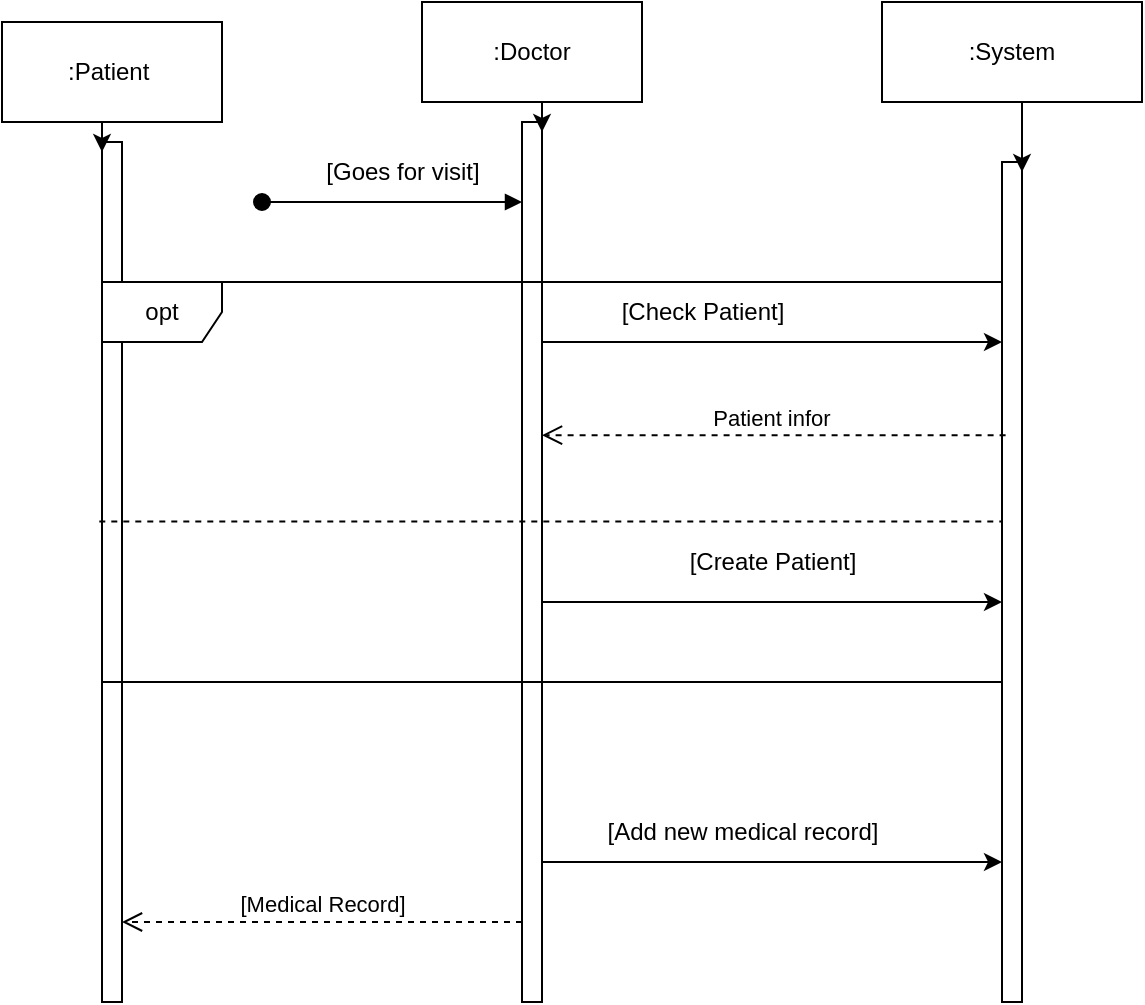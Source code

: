 <mxfile version="24.2.5" type="device">
  <diagram name="Page-1" id="2YBvvXClWsGukQMizWep">
    <mxGraphModel dx="-324" dy="614" grid="1" gridSize="10" guides="1" tooltips="1" connect="1" arrows="1" fold="1" page="1" pageScale="1" pageWidth="850" pageHeight="1100" math="0" shadow="0">
      <root>
        <mxCell id="0" />
        <mxCell id="1" parent="0" />
        <mxCell id="jrzBnbHg1QZSNOtPmrHK-5" value=":Patient&amp;nbsp;" style="html=1;whiteSpace=wrap;" parent="1" vertex="1">
          <mxGeometry x="920" y="50" width="110" height="50" as="geometry" />
        </mxCell>
        <mxCell id="jrzBnbHg1QZSNOtPmrHK-8" value="" style="html=1;points=[[0,0,0,0,5],[0,1,0,0,-5],[1,0,0,0,5],[1,1,0,0,-5]];perimeter=orthogonalPerimeter;outlineConnect=0;targetShapes=umlLifeline;portConstraint=eastwest;newEdgeStyle={&quot;curved&quot;:0,&quot;rounded&quot;:0};" parent="1" vertex="1">
          <mxGeometry x="970" y="110" width="10" height="430" as="geometry" />
        </mxCell>
        <mxCell id="jrzBnbHg1QZSNOtPmrHK-10" style="edgeStyle=orthogonalEdgeStyle;rounded=0;orthogonalLoop=1;jettySize=auto;html=1;exitX=0.5;exitY=1;exitDx=0;exitDy=0;entryX=0;entryY=0;entryDx=0;entryDy=5;entryPerimeter=0;" parent="1" source="jrzBnbHg1QZSNOtPmrHK-5" target="jrzBnbHg1QZSNOtPmrHK-8" edge="1">
          <mxGeometry relative="1" as="geometry" />
        </mxCell>
        <mxCell id="jrzBnbHg1QZSNOtPmrHK-23" style="edgeStyle=orthogonalEdgeStyle;rounded=0;orthogonalLoop=1;jettySize=auto;html=1;curved=0;" parent="1" source="jrzBnbHg1QZSNOtPmrHK-11" target="jrzBnbHg1QZSNOtPmrHK-20" edge="1">
          <mxGeometry relative="1" as="geometry">
            <Array as="points">
              <mxPoint x="1340" y="210" />
              <mxPoint x="1340" y="210" />
            </Array>
          </mxGeometry>
        </mxCell>
        <mxCell id="jrzBnbHg1QZSNOtPmrHK-35" style="edgeStyle=orthogonalEdgeStyle;rounded=0;orthogonalLoop=1;jettySize=auto;html=1;curved=0;" parent="1" edge="1">
          <mxGeometry relative="1" as="geometry">
            <Array as="points">
              <mxPoint x="1330" y="340" />
              <mxPoint x="1330" y="340" />
            </Array>
            <mxPoint x="1190" y="340" as="sourcePoint" />
            <mxPoint x="1420" y="340" as="targetPoint" />
          </mxGeometry>
        </mxCell>
        <mxCell id="jrzBnbHg1QZSNOtPmrHK-39" style="edgeStyle=orthogonalEdgeStyle;rounded=0;orthogonalLoop=1;jettySize=auto;html=1;curved=0;" parent="1" edge="1">
          <mxGeometry relative="1" as="geometry">
            <mxPoint x="1190" y="470" as="sourcePoint" />
            <mxPoint x="1420" y="470" as="targetPoint" />
            <Array as="points">
              <mxPoint x="1380" y="470" />
              <mxPoint x="1380" y="470" />
            </Array>
          </mxGeometry>
        </mxCell>
        <mxCell id="jrzBnbHg1QZSNOtPmrHK-11" value="" style="html=1;points=[[0,0,0,0,5],[0,1,0,0,-5],[1,0,0,0,5],[1,1,0,0,-5]];perimeter=orthogonalPerimeter;outlineConnect=0;targetShapes=umlLifeline;portConstraint=eastwest;newEdgeStyle={&quot;curved&quot;:0,&quot;rounded&quot;:0};" parent="1" vertex="1">
          <mxGeometry x="1180" y="100" width="10" height="440" as="geometry" />
        </mxCell>
        <mxCell id="jrzBnbHg1QZSNOtPmrHK-13" value="[Goes for visit]" style="text;html=1;align=center;verticalAlign=middle;resizable=0;points=[];autosize=1;strokeColor=none;fillColor=none;" parent="1" vertex="1">
          <mxGeometry x="1070" y="110" width="100" height="30" as="geometry" />
        </mxCell>
        <mxCell id="jrzBnbHg1QZSNOtPmrHK-15" value=":Doctor" style="html=1;whiteSpace=wrap;" parent="1" vertex="1">
          <mxGeometry x="1130" y="40" width="110" height="50" as="geometry" />
        </mxCell>
        <mxCell id="jrzBnbHg1QZSNOtPmrHK-16" style="edgeStyle=orthogonalEdgeStyle;rounded=0;orthogonalLoop=1;jettySize=auto;html=1;exitX=0.5;exitY=1;exitDx=0;exitDy=0;entryX=1;entryY=0;entryDx=0;entryDy=5;entryPerimeter=0;" parent="1" source="jrzBnbHg1QZSNOtPmrHK-15" target="jrzBnbHg1QZSNOtPmrHK-11" edge="1">
          <mxGeometry relative="1" as="geometry" />
        </mxCell>
        <mxCell id="jrzBnbHg1QZSNOtPmrHK-19" value=":System" style="whiteSpace=wrap;html=1;" parent="1" vertex="1">
          <mxGeometry x="1360" y="40" width="130" height="50" as="geometry" />
        </mxCell>
        <mxCell id="jrzBnbHg1QZSNOtPmrHK-20" value="" style="html=1;points=[[0,0,0,0,5],[0,1,0,0,-5],[1,0,0,0,5],[1,1,0,0,-5]];perimeter=orthogonalPerimeter;outlineConnect=0;targetShapes=umlLifeline;portConstraint=eastwest;newEdgeStyle={&quot;curved&quot;:0,&quot;rounded&quot;:0};" parent="1" vertex="1">
          <mxGeometry x="1420" y="120" width="10" height="420" as="geometry" />
        </mxCell>
        <mxCell id="jrzBnbHg1QZSNOtPmrHK-22" style="edgeStyle=orthogonalEdgeStyle;rounded=0;orthogonalLoop=1;jettySize=auto;html=1;exitX=0.5;exitY=1;exitDx=0;exitDy=0;entryX=1;entryY=0;entryDx=0;entryDy=5;entryPerimeter=0;" parent="1" source="jrzBnbHg1QZSNOtPmrHK-19" target="jrzBnbHg1QZSNOtPmrHK-20" edge="1">
          <mxGeometry relative="1" as="geometry" />
        </mxCell>
        <mxCell id="jrzBnbHg1QZSNOtPmrHK-24" value="[Check Patient]" style="text;html=1;align=center;verticalAlign=middle;resizable=0;points=[];autosize=1;strokeColor=none;fillColor=none;" parent="1" vertex="1">
          <mxGeometry x="1220" y="180" width="100" height="30" as="geometry" />
        </mxCell>
        <mxCell id="jrzBnbHg1QZSNOtPmrHK-25" value="Patient infor&amp;nbsp;" style="html=1;verticalAlign=bottom;endArrow=open;dashed=1;endSize=8;curved=0;rounded=0;exitX=1.004;exitY=0.383;exitDx=0;exitDy=0;exitPerimeter=0;" parent="1" source="4Bl-__GHZ4EctMaMrnRc-4" target="jrzBnbHg1QZSNOtPmrHK-11" edge="1">
          <mxGeometry relative="1" as="geometry">
            <mxPoint x="1305" y="260" as="sourcePoint" />
            <mxPoint x="1190" y="250" as="targetPoint" />
          </mxGeometry>
        </mxCell>
        <mxCell id="jrzBnbHg1QZSNOtPmrHK-33" value="" style="html=1;verticalAlign=bottom;endArrow=open;dashed=1;endSize=8;curved=0;rounded=0;exitX=0;exitY=0.5;exitDx=0;exitDy=0;" parent="1" target="jrzBnbHg1QZSNOtPmrHK-11" edge="1">
          <mxGeometry x="-1" y="95" relative="1" as="geometry">
            <mxPoint x="1180" y="250" as="sourcePoint" />
            <mxPoint x="1195" y="154.44" as="targetPoint" />
            <mxPoint x="-5" y="-30" as="offset" />
          </mxGeometry>
        </mxCell>
        <mxCell id="jrzBnbHg1QZSNOtPmrHK-36" value="[Create Patient]" style="text;html=1;align=center;verticalAlign=middle;resizable=0;points=[];autosize=1;strokeColor=none;fillColor=none;" parent="1" vertex="1">
          <mxGeometry x="1250" y="305" width="110" height="30" as="geometry" />
        </mxCell>
        <mxCell id="jrzBnbHg1QZSNOtPmrHK-37" value="[Medical Record]" style="html=1;verticalAlign=bottom;endArrow=open;dashed=1;endSize=8;curved=0;rounded=0;" parent="1" edge="1">
          <mxGeometry relative="1" as="geometry">
            <mxPoint x="1180" y="500" as="sourcePoint" />
            <mxPoint x="980" y="500" as="targetPoint" />
          </mxGeometry>
        </mxCell>
        <mxCell id="jrzBnbHg1QZSNOtPmrHK-40" value="[Add new medical record]" style="text;html=1;align=center;verticalAlign=middle;resizable=0;points=[];autosize=1;strokeColor=none;fillColor=none;" parent="1" vertex="1">
          <mxGeometry x="1210" y="440" width="160" height="30" as="geometry" />
        </mxCell>
        <mxCell id="jrzBnbHg1QZSNOtPmrHK-41" value="" style="html=1;verticalAlign=bottom;startArrow=oval;startFill=1;endArrow=block;startSize=8;curved=0;rounded=0;" parent="1" edge="1">
          <mxGeometry width="60" relative="1" as="geometry">
            <mxPoint x="1050" y="140" as="sourcePoint" />
            <mxPoint x="1180" y="140" as="targetPoint" />
          </mxGeometry>
        </mxCell>
        <mxCell id="4Bl-__GHZ4EctMaMrnRc-4" value="opt" style="shape=umlFrame;whiteSpace=wrap;html=1;pointerEvents=0;" vertex="1" parent="1">
          <mxGeometry x="970" y="180" width="450" height="200" as="geometry" />
        </mxCell>
        <mxCell id="4Bl-__GHZ4EctMaMrnRc-5" value="" style="endArrow=none;dashed=1;html=1;rounded=0;exitX=-0.003;exitY=0.599;exitDx=0;exitDy=0;exitPerimeter=0;" edge="1" parent="1" source="4Bl-__GHZ4EctMaMrnRc-4" target="jrzBnbHg1QZSNOtPmrHK-20">
          <mxGeometry width="50" height="50" relative="1" as="geometry">
            <mxPoint x="1180" y="300" as="sourcePoint" />
            <mxPoint x="1230" y="250" as="targetPoint" />
          </mxGeometry>
        </mxCell>
      </root>
    </mxGraphModel>
  </diagram>
</mxfile>

